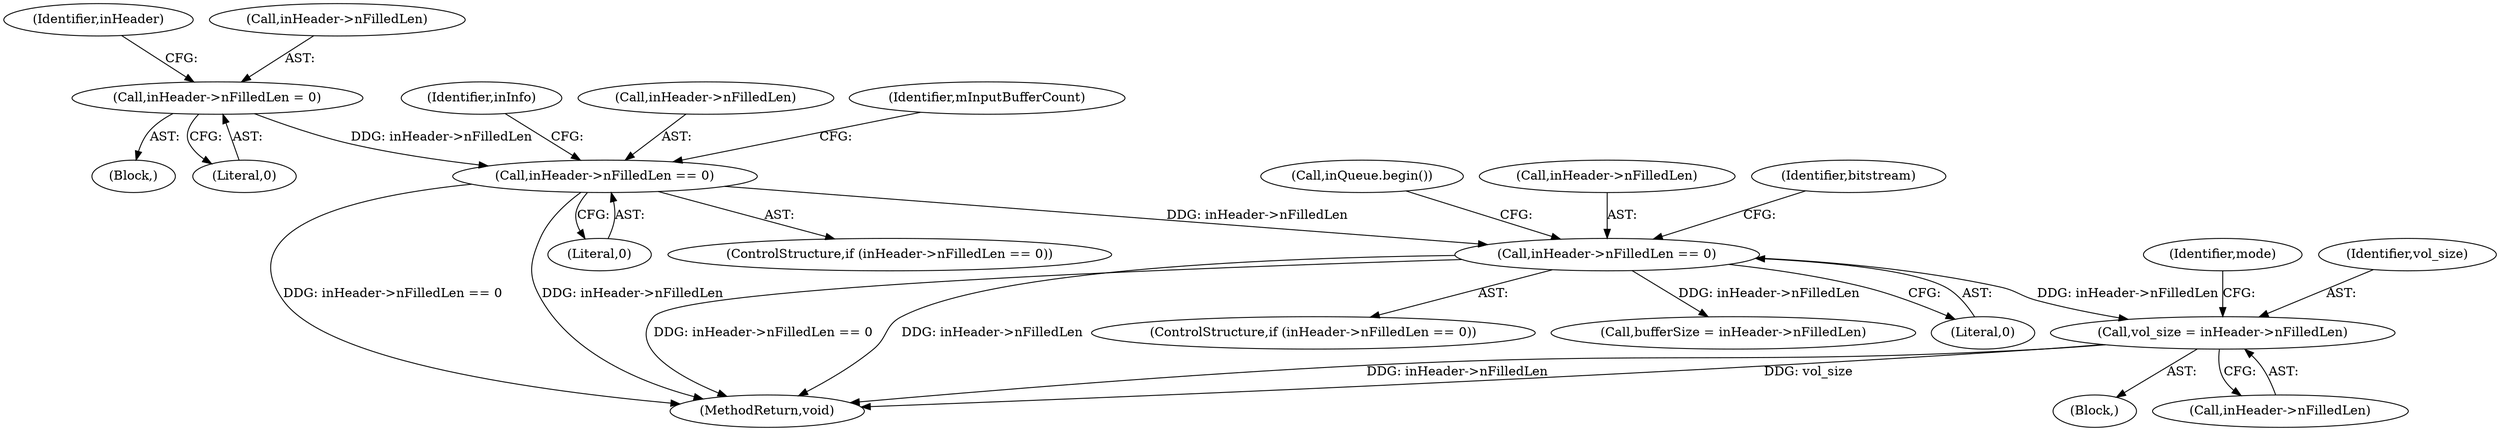 digraph "0_Android_d4271b792bdad85a80e2b83ab34c4b30b74f53ec@pointer" {
"1000297" [label="(Call,vol_size = inHeader->nFilledLen)"];
"1000169" [label="(Call,inHeader->nFilledLen == 0)"];
"1000646" [label="(Call,inHeader->nFilledLen == 0)"];
"1000621" [label="(Call,inHeader->nFilledLen = 0)"];
"1000629" [label="(Identifier,inHeader)"];
"1000622" [label="(Call,inHeader->nFilledLen)"];
"1000176" [label="(Call,inQueue.begin())"];
"1000504" [label="(Call,bufferSize = inHeader->nFilledLen)"];
"1000291" [label="(Block,)"];
"1000129" [label="(Block,)"];
"1000621" [label="(Call,inHeader->nFilledLen = 0)"];
"1000304" [label="(Identifier,mode)"];
"1000170" [label="(Call,inHeader->nFilledLen)"];
"1000646" [label="(Call,inHeader->nFilledLen == 0)"];
"1000297" [label="(Call,vol_size = inHeader->nFilledLen)"];
"1000650" [label="(Literal,0)"];
"1000654" [label="(Identifier,inInfo)"];
"1000645" [label="(ControlStructure,if (inHeader->nFilledLen == 0))"];
"1000173" [label="(Literal,0)"];
"1000647" [label="(Call,inHeader->nFilledLen)"];
"1000299" [label="(Call,inHeader->nFilledLen)"];
"1000298" [label="(Identifier,vol_size)"];
"1000668" [label="(Identifier,mInputBufferCount)"];
"1000625" [label="(Literal,0)"];
"1000169" [label="(Call,inHeader->nFilledLen == 0)"];
"1000240" [label="(Identifier,bitstream)"];
"1000715" [label="(MethodReturn,void)"];
"1000168" [label="(ControlStructure,if (inHeader->nFilledLen == 0))"];
"1000297" -> "1000291"  [label="AST: "];
"1000297" -> "1000299"  [label="CFG: "];
"1000298" -> "1000297"  [label="AST: "];
"1000299" -> "1000297"  [label="AST: "];
"1000304" -> "1000297"  [label="CFG: "];
"1000297" -> "1000715"  [label="DDG: vol_size"];
"1000297" -> "1000715"  [label="DDG: inHeader->nFilledLen"];
"1000169" -> "1000297"  [label="DDG: inHeader->nFilledLen"];
"1000169" -> "1000168"  [label="AST: "];
"1000169" -> "1000173"  [label="CFG: "];
"1000170" -> "1000169"  [label="AST: "];
"1000173" -> "1000169"  [label="AST: "];
"1000176" -> "1000169"  [label="CFG: "];
"1000240" -> "1000169"  [label="CFG: "];
"1000169" -> "1000715"  [label="DDG: inHeader->nFilledLen == 0"];
"1000169" -> "1000715"  [label="DDG: inHeader->nFilledLen"];
"1000646" -> "1000169"  [label="DDG: inHeader->nFilledLen"];
"1000169" -> "1000504"  [label="DDG: inHeader->nFilledLen"];
"1000646" -> "1000645"  [label="AST: "];
"1000646" -> "1000650"  [label="CFG: "];
"1000647" -> "1000646"  [label="AST: "];
"1000650" -> "1000646"  [label="AST: "];
"1000654" -> "1000646"  [label="CFG: "];
"1000668" -> "1000646"  [label="CFG: "];
"1000646" -> "1000715"  [label="DDG: inHeader->nFilledLen == 0"];
"1000646" -> "1000715"  [label="DDG: inHeader->nFilledLen"];
"1000621" -> "1000646"  [label="DDG: inHeader->nFilledLen"];
"1000621" -> "1000129"  [label="AST: "];
"1000621" -> "1000625"  [label="CFG: "];
"1000622" -> "1000621"  [label="AST: "];
"1000625" -> "1000621"  [label="AST: "];
"1000629" -> "1000621"  [label="CFG: "];
}
